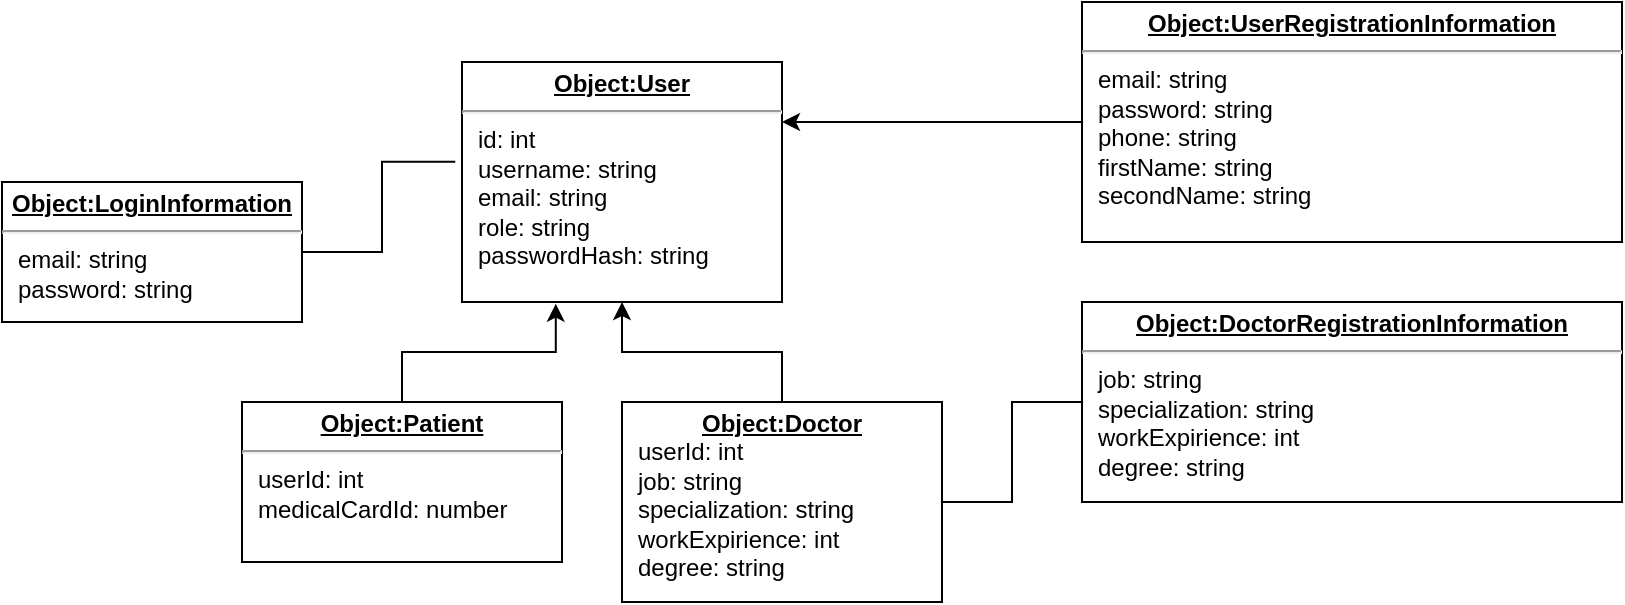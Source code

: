 <mxfile version="21.8.2" type="google">
  <diagram name="Page-1" id="13e1069c-82ec-6db2-03f1-153e76fe0fe0">
    <mxGraphModel grid="1" page="1" gridSize="10" guides="1" tooltips="1" connect="1" arrows="1" fold="1" pageScale="1" pageWidth="1100" pageHeight="850" background="none" math="0" shadow="0">
      <root>
        <mxCell id="0" />
        <mxCell id="1" parent="0" />
        <mxCell id="1_Jp0-C2UlG4pubfzhy_-9" value="&lt;p style=&quot;margin:0px;margin-top:4px;text-align:center;text-decoration:underline;&quot;&gt;&lt;b&gt;Object:Patient&lt;/b&gt;&lt;/p&gt;&lt;hr&gt;&lt;p style=&quot;margin:0px;margin-left:8px;&quot;&gt;userId: int&lt;/p&gt;&lt;p style=&quot;margin:0px;margin-left:8px;&quot;&gt;medicalCardId: number&lt;/p&gt;&lt;p style=&quot;margin:0px;margin-left:8px;&quot;&gt;&lt;br&gt;&lt;/p&gt;" style="verticalAlign=top;align=left;overflow=fill;fontSize=12;fontFamily=Helvetica;html=1;whiteSpace=wrap;" vertex="1" parent="1">
          <mxGeometry x="330" y="330" width="160" height="80" as="geometry" />
        </mxCell>
        <mxCell id="1_Jp0-C2UlG4pubfzhy_-14" value="&lt;p style=&quot;margin:0px;margin-top:4px;text-align:center;text-decoration:underline;&quot;&gt;&lt;b&gt;Object:LoginInformation&lt;/b&gt;&lt;/p&gt;&lt;hr&gt;&lt;p style=&quot;margin:0px;margin-left:8px;&quot;&gt;email: string&lt;/p&gt;&lt;p style=&quot;margin:0px;margin-left:8px;&quot;&gt;password: string&lt;/p&gt;" style="verticalAlign=top;align=left;overflow=fill;fontSize=12;fontFamily=Helvetica;html=1;whiteSpace=wrap;" vertex="1" parent="1">
          <mxGeometry x="210" y="220" width="150" height="70" as="geometry" />
        </mxCell>
        <mxCell id="1_Jp0-C2UlG4pubfzhy_-16" value="&lt;p style=&quot;margin:0px;margin-top:4px;text-align:center;text-decoration:underline;&quot;&gt;&lt;b&gt;Object:UserRegistrationInformation&lt;/b&gt;&lt;/p&gt;&lt;hr&gt;&lt;p style=&quot;margin:0px;margin-left:8px;&quot;&gt;email: string&lt;/p&gt;&lt;p style=&quot;margin:0px;margin-left:8px;&quot;&gt;password: string&lt;/p&gt;&lt;p style=&quot;margin:0px;margin-left:8px;&quot;&gt;phone: string&lt;/p&gt;&lt;p style=&quot;margin:0px;margin-left:8px;&quot;&gt;firstName: string&lt;/p&gt;&lt;p style=&quot;margin:0px;margin-left:8px;&quot;&gt;secondName: string&lt;/p&gt;" style="verticalAlign=top;align=left;overflow=fill;fontSize=12;fontFamily=Helvetica;html=1;whiteSpace=wrap;" vertex="1" parent="1">
          <mxGeometry x="750" y="130" width="270" height="120" as="geometry" />
        </mxCell>
        <mxCell id="1_Jp0-C2UlG4pubfzhy_-17" value="&lt;p style=&quot;margin:0px;margin-top:4px;text-align:center;text-decoration:underline;&quot;&gt;&lt;b&gt;Object:Doctor&lt;/b&gt;&lt;/p&gt;&lt;p style=&quot;margin:0px;margin-left:8px;&quot;&gt;userId: int&lt;/p&gt;&lt;p style=&quot;margin:0px;margin-left:8px;&quot;&gt;job: string&lt;/p&gt;&lt;p style=&quot;margin:0px;margin-left:8px;&quot;&gt;specialization: string&lt;/p&gt;&lt;p style=&quot;margin:0px;margin-left:8px;&quot;&gt;workExpirience: int&lt;/p&gt;&lt;p style=&quot;margin:0px;margin-left:8px;&quot;&gt;degree: string&lt;/p&gt;" style="verticalAlign=top;align=left;overflow=fill;fontSize=12;fontFamily=Helvetica;html=1;whiteSpace=wrap;" vertex="1" parent="1">
          <mxGeometry x="520" y="330" width="160" height="100" as="geometry" />
        </mxCell>
        <mxCell id="1_Jp0-C2UlG4pubfzhy_-20" style="edgeStyle=orthogonalEdgeStyle;rounded=0;orthogonalLoop=1;jettySize=auto;html=1;exitX=0.5;exitY=0;exitDx=0;exitDy=0;entryX=0.5;entryY=1;entryDx=0;entryDy=0;" edge="1" parent="1" source="1_Jp0-C2UlG4pubfzhy_-17" target="1_Jp0-C2UlG4pubfzhy_-18">
          <mxGeometry relative="1" as="geometry">
            <mxPoint x="650" y="250" as="targetPoint" />
          </mxGeometry>
        </mxCell>
        <mxCell id="1_Jp0-C2UlG4pubfzhy_-21" style="edgeStyle=orthogonalEdgeStyle;rounded=0;orthogonalLoop=1;jettySize=auto;html=1;exitX=0.5;exitY=0;exitDx=0;exitDy=0;entryX=0.293;entryY=1.007;entryDx=0;entryDy=0;entryPerimeter=0;" edge="1" parent="1" source="1_Jp0-C2UlG4pubfzhy_-9" target="1_Jp0-C2UlG4pubfzhy_-18">
          <mxGeometry relative="1" as="geometry">
            <mxPoint x="490" y="290" as="targetPoint" />
          </mxGeometry>
        </mxCell>
        <mxCell id="1_Jp0-C2UlG4pubfzhy_-18" value="&lt;p style=&quot;margin:0px;margin-top:4px;text-align:center;text-decoration:underline;&quot;&gt;&lt;b&gt;Object:User&lt;/b&gt;&lt;/p&gt;&lt;hr&gt;&lt;p style=&quot;margin:0px;margin-left:8px;&quot;&gt;id: int&lt;/p&gt;&lt;p style=&quot;margin:0px;margin-left:8px;&quot;&gt;username: string&lt;/p&gt;&lt;p style=&quot;margin:0px;margin-left:8px;&quot;&gt;email: string&lt;/p&gt;&lt;p style=&quot;margin:0px;margin-left:8px;&quot;&gt;role: string&lt;/p&gt;&lt;p style=&quot;margin:0px;margin-left:8px;&quot;&gt;passwordHash: string&lt;/p&gt;" style="verticalAlign=top;align=left;overflow=fill;fontSize=12;fontFamily=Helvetica;html=1;whiteSpace=wrap;" vertex="1" parent="1">
          <mxGeometry x="440" y="160" width="160" height="120" as="geometry" />
        </mxCell>
        <mxCell id="1_Jp0-C2UlG4pubfzhy_-24" style="edgeStyle=orthogonalEdgeStyle;rounded=0;orthogonalLoop=1;jettySize=auto;html=1;exitX=0;exitY=0.5;exitDx=0;exitDy=0;entryX=1;entryY=0.5;entryDx=0;entryDy=0;endArrow=none;endFill=0;" edge="1" parent="1" source="1_Jp0-C2UlG4pubfzhy_-19" target="1_Jp0-C2UlG4pubfzhy_-17">
          <mxGeometry relative="1" as="geometry" />
        </mxCell>
        <mxCell id="1_Jp0-C2UlG4pubfzhy_-19" value="&lt;p style=&quot;margin:0px;margin-top:4px;text-align:center;text-decoration:underline;&quot;&gt;&lt;b&gt;Object:DoctorRegistrationInformation&lt;/b&gt;&lt;/p&gt;&lt;hr&gt;&lt;p style=&quot;border-color: var(--border-color); margin: 0px 0px 0px 8px;&quot;&gt;job: string&lt;/p&gt;&lt;p style=&quot;border-color: var(--border-color); margin: 0px 0px 0px 8px;&quot;&gt;specialization: string&lt;/p&gt;&lt;p style=&quot;border-color: var(--border-color); margin: 0px 0px 0px 8px;&quot;&gt;workExpirience: int&lt;/p&gt;&lt;p style=&quot;border-color: var(--border-color); margin: 0px 0px 0px 8px;&quot;&gt;degree: string&lt;/p&gt;" style="verticalAlign=top;align=left;overflow=fill;fontSize=12;fontFamily=Helvetica;html=1;whiteSpace=wrap;" vertex="1" parent="1">
          <mxGeometry x="750" y="280" width="270" height="100" as="geometry" />
        </mxCell>
        <mxCell id="1_Jp0-C2UlG4pubfzhy_-23" style="edgeStyle=orthogonalEdgeStyle;rounded=0;orthogonalLoop=1;jettySize=auto;html=1;entryX=-0.021;entryY=0.416;entryDx=0;entryDy=0;entryPerimeter=0;endArrow=none;endFill=0;" edge="1" parent="1" source="1_Jp0-C2UlG4pubfzhy_-14" target="1_Jp0-C2UlG4pubfzhy_-18">
          <mxGeometry relative="1" as="geometry" />
        </mxCell>
        <mxCell id="1_Jp0-C2UlG4pubfzhy_-25" style="edgeStyle=orthogonalEdgeStyle;rounded=0;orthogonalLoop=1;jettySize=auto;html=1;entryX=1;entryY=0.25;entryDx=0;entryDy=0;exitX=0;exitY=0.5;exitDx=0;exitDy=0;" edge="1" parent="1" source="1_Jp0-C2UlG4pubfzhy_-16" target="1_Jp0-C2UlG4pubfzhy_-18">
          <mxGeometry relative="1" as="geometry">
            <Array as="points">
              <mxPoint x="700" y="190" />
              <mxPoint x="700" y="190" />
            </Array>
          </mxGeometry>
        </mxCell>
      </root>
    </mxGraphModel>
  </diagram>
</mxfile>
